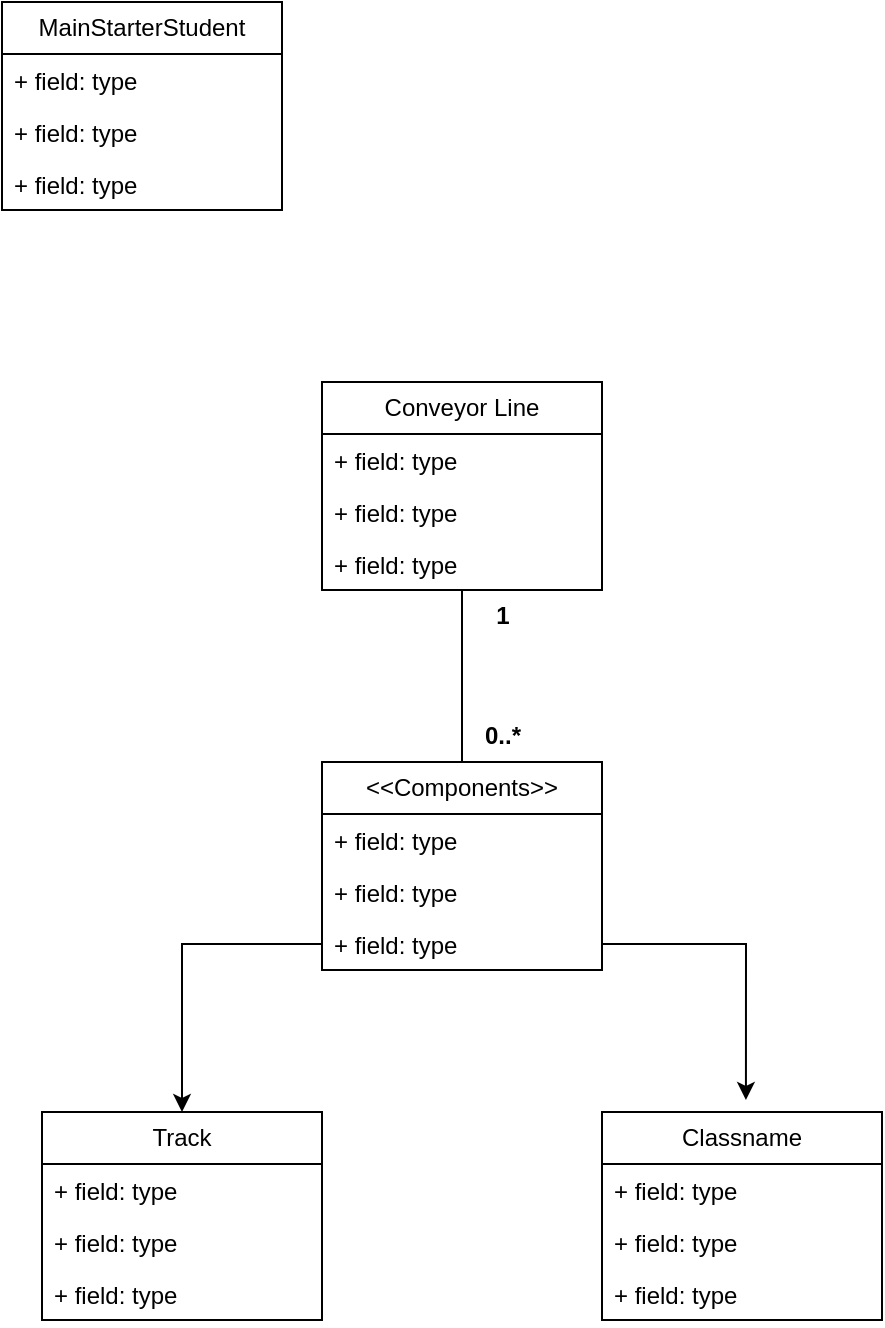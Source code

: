 <mxfile version="28.2.8">
  <diagram id="C5RBs43oDa-KdzZeNtuy" name="Page-1">
    <mxGraphModel dx="2253" dy="829" grid="1" gridSize="10" guides="1" tooltips="1" connect="1" arrows="1" fold="1" page="1" pageScale="1" pageWidth="827" pageHeight="1169" math="0" shadow="0">
      <root>
        <mxCell id="WIyWlLk6GJQsqaUBKTNV-0" />
        <mxCell id="WIyWlLk6GJQsqaUBKTNV-1" parent="WIyWlLk6GJQsqaUBKTNV-0" />
        <mxCell id="F0JXjZwcYwnBpoJlxYv4-0" value="MainStarterStudent" style="swimlane;fontStyle=0;childLayout=stackLayout;horizontal=1;startSize=26;fillColor=none;horizontalStack=0;resizeParent=1;resizeParentMax=0;resizeLast=0;collapsible=1;marginBottom=0;whiteSpace=wrap;html=1;" parent="WIyWlLk6GJQsqaUBKTNV-1" vertex="1">
          <mxGeometry x="-140" y="30" width="140" height="104" as="geometry" />
        </mxCell>
        <mxCell id="F0JXjZwcYwnBpoJlxYv4-1" value="+ field: type" style="text;strokeColor=none;fillColor=none;align=left;verticalAlign=top;spacingLeft=4;spacingRight=4;overflow=hidden;rotatable=0;points=[[0,0.5],[1,0.5]];portConstraint=eastwest;whiteSpace=wrap;html=1;" parent="F0JXjZwcYwnBpoJlxYv4-0" vertex="1">
          <mxGeometry y="26" width="140" height="26" as="geometry" />
        </mxCell>
        <mxCell id="F0JXjZwcYwnBpoJlxYv4-2" value="+ field: type" style="text;strokeColor=none;fillColor=none;align=left;verticalAlign=top;spacingLeft=4;spacingRight=4;overflow=hidden;rotatable=0;points=[[0,0.5],[1,0.5]];portConstraint=eastwest;whiteSpace=wrap;html=1;" parent="F0JXjZwcYwnBpoJlxYv4-0" vertex="1">
          <mxGeometry y="52" width="140" height="26" as="geometry" />
        </mxCell>
        <mxCell id="F0JXjZwcYwnBpoJlxYv4-3" value="+ field: type" style="text;strokeColor=none;fillColor=none;align=left;verticalAlign=top;spacingLeft=4;spacingRight=4;overflow=hidden;rotatable=0;points=[[0,0.5],[1,0.5]];portConstraint=eastwest;whiteSpace=wrap;html=1;" parent="F0JXjZwcYwnBpoJlxYv4-0" vertex="1">
          <mxGeometry y="78" width="140" height="26" as="geometry" />
        </mxCell>
        <mxCell id="P_OGOmN0CwJIOBf65VQs-15" style="edgeStyle=orthogonalEdgeStyle;rounded=0;orthogonalLoop=1;jettySize=auto;html=1;entryX=0.5;entryY=0;entryDx=0;entryDy=0;endArrow=none;endFill=0;" edge="1" parent="WIyWlLk6GJQsqaUBKTNV-1" source="F0JXjZwcYwnBpoJlxYv4-5" target="P_OGOmN0CwJIOBf65VQs-0">
          <mxGeometry relative="1" as="geometry" />
        </mxCell>
        <mxCell id="F0JXjZwcYwnBpoJlxYv4-5" value="Conveyor Line" style="swimlane;fontStyle=0;childLayout=stackLayout;horizontal=1;startSize=26;fillColor=none;horizontalStack=0;resizeParent=1;resizeParentMax=0;resizeLast=0;collapsible=1;marginBottom=0;whiteSpace=wrap;html=1;" parent="WIyWlLk6GJQsqaUBKTNV-1" vertex="1">
          <mxGeometry x="20" y="220" width="140" height="104" as="geometry" />
        </mxCell>
        <mxCell id="F0JXjZwcYwnBpoJlxYv4-6" value="+ field: type" style="text;strokeColor=none;fillColor=none;align=left;verticalAlign=top;spacingLeft=4;spacingRight=4;overflow=hidden;rotatable=0;points=[[0,0.5],[1,0.5]];portConstraint=eastwest;whiteSpace=wrap;html=1;" parent="F0JXjZwcYwnBpoJlxYv4-5" vertex="1">
          <mxGeometry y="26" width="140" height="26" as="geometry" />
        </mxCell>
        <mxCell id="F0JXjZwcYwnBpoJlxYv4-7" value="+ field: type" style="text;strokeColor=none;fillColor=none;align=left;verticalAlign=top;spacingLeft=4;spacingRight=4;overflow=hidden;rotatable=0;points=[[0,0.5],[1,0.5]];portConstraint=eastwest;whiteSpace=wrap;html=1;" parent="F0JXjZwcYwnBpoJlxYv4-5" vertex="1">
          <mxGeometry y="52" width="140" height="26" as="geometry" />
        </mxCell>
        <mxCell id="F0JXjZwcYwnBpoJlxYv4-8" value="+ field: type" style="text;strokeColor=none;fillColor=none;align=left;verticalAlign=top;spacingLeft=4;spacingRight=4;overflow=hidden;rotatable=0;points=[[0,0.5],[1,0.5]];portConstraint=eastwest;whiteSpace=wrap;html=1;" parent="F0JXjZwcYwnBpoJlxYv4-5" vertex="1">
          <mxGeometry y="78" width="140" height="26" as="geometry" />
        </mxCell>
        <mxCell id="P_OGOmN0CwJIOBf65VQs-0" value="&amp;lt;&amp;lt;Components&amp;gt;&amp;gt;" style="swimlane;fontStyle=0;childLayout=stackLayout;horizontal=1;startSize=26;fillColor=none;horizontalStack=0;resizeParent=1;resizeParentMax=0;resizeLast=0;collapsible=1;marginBottom=0;whiteSpace=wrap;html=1;" vertex="1" parent="WIyWlLk6GJQsqaUBKTNV-1">
          <mxGeometry x="20" y="410" width="140" height="104" as="geometry" />
        </mxCell>
        <mxCell id="P_OGOmN0CwJIOBf65VQs-1" value="+ field: type" style="text;strokeColor=none;fillColor=none;align=left;verticalAlign=top;spacingLeft=4;spacingRight=4;overflow=hidden;rotatable=0;points=[[0,0.5],[1,0.5]];portConstraint=eastwest;whiteSpace=wrap;html=1;" vertex="1" parent="P_OGOmN0CwJIOBf65VQs-0">
          <mxGeometry y="26" width="140" height="26" as="geometry" />
        </mxCell>
        <mxCell id="P_OGOmN0CwJIOBf65VQs-2" value="+ field: type" style="text;strokeColor=none;fillColor=none;align=left;verticalAlign=top;spacingLeft=4;spacingRight=4;overflow=hidden;rotatable=0;points=[[0,0.5],[1,0.5]];portConstraint=eastwest;whiteSpace=wrap;html=1;" vertex="1" parent="P_OGOmN0CwJIOBf65VQs-0">
          <mxGeometry y="52" width="140" height="26" as="geometry" />
        </mxCell>
        <mxCell id="P_OGOmN0CwJIOBf65VQs-3" value="+ field: type" style="text;strokeColor=none;fillColor=none;align=left;verticalAlign=top;spacingLeft=4;spacingRight=4;overflow=hidden;rotatable=0;points=[[0,0.5],[1,0.5]];portConstraint=eastwest;whiteSpace=wrap;html=1;" vertex="1" parent="P_OGOmN0CwJIOBf65VQs-0">
          <mxGeometry y="78" width="140" height="26" as="geometry" />
        </mxCell>
        <mxCell id="P_OGOmN0CwJIOBf65VQs-4" value="Track" style="swimlane;fontStyle=0;childLayout=stackLayout;horizontal=1;startSize=26;fillColor=none;horizontalStack=0;resizeParent=1;resizeParentMax=0;resizeLast=0;collapsible=1;marginBottom=0;whiteSpace=wrap;html=1;" vertex="1" parent="WIyWlLk6GJQsqaUBKTNV-1">
          <mxGeometry x="-120" y="585" width="140" height="104" as="geometry" />
        </mxCell>
        <mxCell id="P_OGOmN0CwJIOBf65VQs-5" value="+ field: type" style="text;strokeColor=none;fillColor=none;align=left;verticalAlign=top;spacingLeft=4;spacingRight=4;overflow=hidden;rotatable=0;points=[[0,0.5],[1,0.5]];portConstraint=eastwest;whiteSpace=wrap;html=1;" vertex="1" parent="P_OGOmN0CwJIOBf65VQs-4">
          <mxGeometry y="26" width="140" height="26" as="geometry" />
        </mxCell>
        <mxCell id="P_OGOmN0CwJIOBf65VQs-6" value="+ field: type" style="text;strokeColor=none;fillColor=none;align=left;verticalAlign=top;spacingLeft=4;spacingRight=4;overflow=hidden;rotatable=0;points=[[0,0.5],[1,0.5]];portConstraint=eastwest;whiteSpace=wrap;html=1;" vertex="1" parent="P_OGOmN0CwJIOBf65VQs-4">
          <mxGeometry y="52" width="140" height="26" as="geometry" />
        </mxCell>
        <mxCell id="P_OGOmN0CwJIOBf65VQs-7" value="+ field: type" style="text;strokeColor=none;fillColor=none;align=left;verticalAlign=top;spacingLeft=4;spacingRight=4;overflow=hidden;rotatable=0;points=[[0,0.5],[1,0.5]];portConstraint=eastwest;whiteSpace=wrap;html=1;" vertex="1" parent="P_OGOmN0CwJIOBf65VQs-4">
          <mxGeometry y="78" width="140" height="26" as="geometry" />
        </mxCell>
        <mxCell id="P_OGOmN0CwJIOBf65VQs-8" value="Classname" style="swimlane;fontStyle=0;childLayout=stackLayout;horizontal=1;startSize=26;fillColor=none;horizontalStack=0;resizeParent=1;resizeParentMax=0;resizeLast=0;collapsible=1;marginBottom=0;whiteSpace=wrap;html=1;" vertex="1" parent="WIyWlLk6GJQsqaUBKTNV-1">
          <mxGeometry x="160" y="585" width="140" height="104" as="geometry" />
        </mxCell>
        <mxCell id="P_OGOmN0CwJIOBf65VQs-9" value="+ field: type" style="text;strokeColor=none;fillColor=none;align=left;verticalAlign=top;spacingLeft=4;spacingRight=4;overflow=hidden;rotatable=0;points=[[0,0.5],[1,0.5]];portConstraint=eastwest;whiteSpace=wrap;html=1;" vertex="1" parent="P_OGOmN0CwJIOBf65VQs-8">
          <mxGeometry y="26" width="140" height="26" as="geometry" />
        </mxCell>
        <mxCell id="P_OGOmN0CwJIOBf65VQs-10" value="+ field: type" style="text;strokeColor=none;fillColor=none;align=left;verticalAlign=top;spacingLeft=4;spacingRight=4;overflow=hidden;rotatable=0;points=[[0,0.5],[1,0.5]];portConstraint=eastwest;whiteSpace=wrap;html=1;" vertex="1" parent="P_OGOmN0CwJIOBf65VQs-8">
          <mxGeometry y="52" width="140" height="26" as="geometry" />
        </mxCell>
        <mxCell id="P_OGOmN0CwJIOBf65VQs-11" value="+ field: type" style="text;strokeColor=none;fillColor=none;align=left;verticalAlign=top;spacingLeft=4;spacingRight=4;overflow=hidden;rotatable=0;points=[[0,0.5],[1,0.5]];portConstraint=eastwest;whiteSpace=wrap;html=1;" vertex="1" parent="P_OGOmN0CwJIOBf65VQs-8">
          <mxGeometry y="78" width="140" height="26" as="geometry" />
        </mxCell>
        <mxCell id="P_OGOmN0CwJIOBf65VQs-12" style="edgeStyle=orthogonalEdgeStyle;rounded=0;orthogonalLoop=1;jettySize=auto;html=1;entryX=0.5;entryY=0;entryDx=0;entryDy=0;" edge="1" parent="WIyWlLk6GJQsqaUBKTNV-1" source="P_OGOmN0CwJIOBf65VQs-3" target="P_OGOmN0CwJIOBf65VQs-4">
          <mxGeometry relative="1" as="geometry" />
        </mxCell>
        <mxCell id="P_OGOmN0CwJIOBf65VQs-14" style="edgeStyle=orthogonalEdgeStyle;rounded=0;orthogonalLoop=1;jettySize=auto;html=1;entryX=0.514;entryY=-0.058;entryDx=0;entryDy=0;entryPerimeter=0;" edge="1" parent="WIyWlLk6GJQsqaUBKTNV-1" source="P_OGOmN0CwJIOBf65VQs-3" target="P_OGOmN0CwJIOBf65VQs-8">
          <mxGeometry relative="1" as="geometry" />
        </mxCell>
        <mxCell id="P_OGOmN0CwJIOBf65VQs-16" value="1" style="text;align=center;fontStyle=1;verticalAlign=middle;spacingLeft=3;spacingRight=3;strokeColor=none;rotatable=0;points=[[0,0.5],[1,0.5]];portConstraint=eastwest;html=1;" vertex="1" parent="WIyWlLk6GJQsqaUBKTNV-1">
          <mxGeometry x="70" y="324" width="80" height="26" as="geometry" />
        </mxCell>
        <mxCell id="P_OGOmN0CwJIOBf65VQs-17" value="0..*" style="text;align=center;fontStyle=1;verticalAlign=middle;spacingLeft=3;spacingRight=3;strokeColor=none;rotatable=0;points=[[0,0.5],[1,0.5]];portConstraint=eastwest;html=1;" vertex="1" parent="WIyWlLk6GJQsqaUBKTNV-1">
          <mxGeometry x="70" y="384" width="80" height="26" as="geometry" />
        </mxCell>
      </root>
    </mxGraphModel>
  </diagram>
</mxfile>

